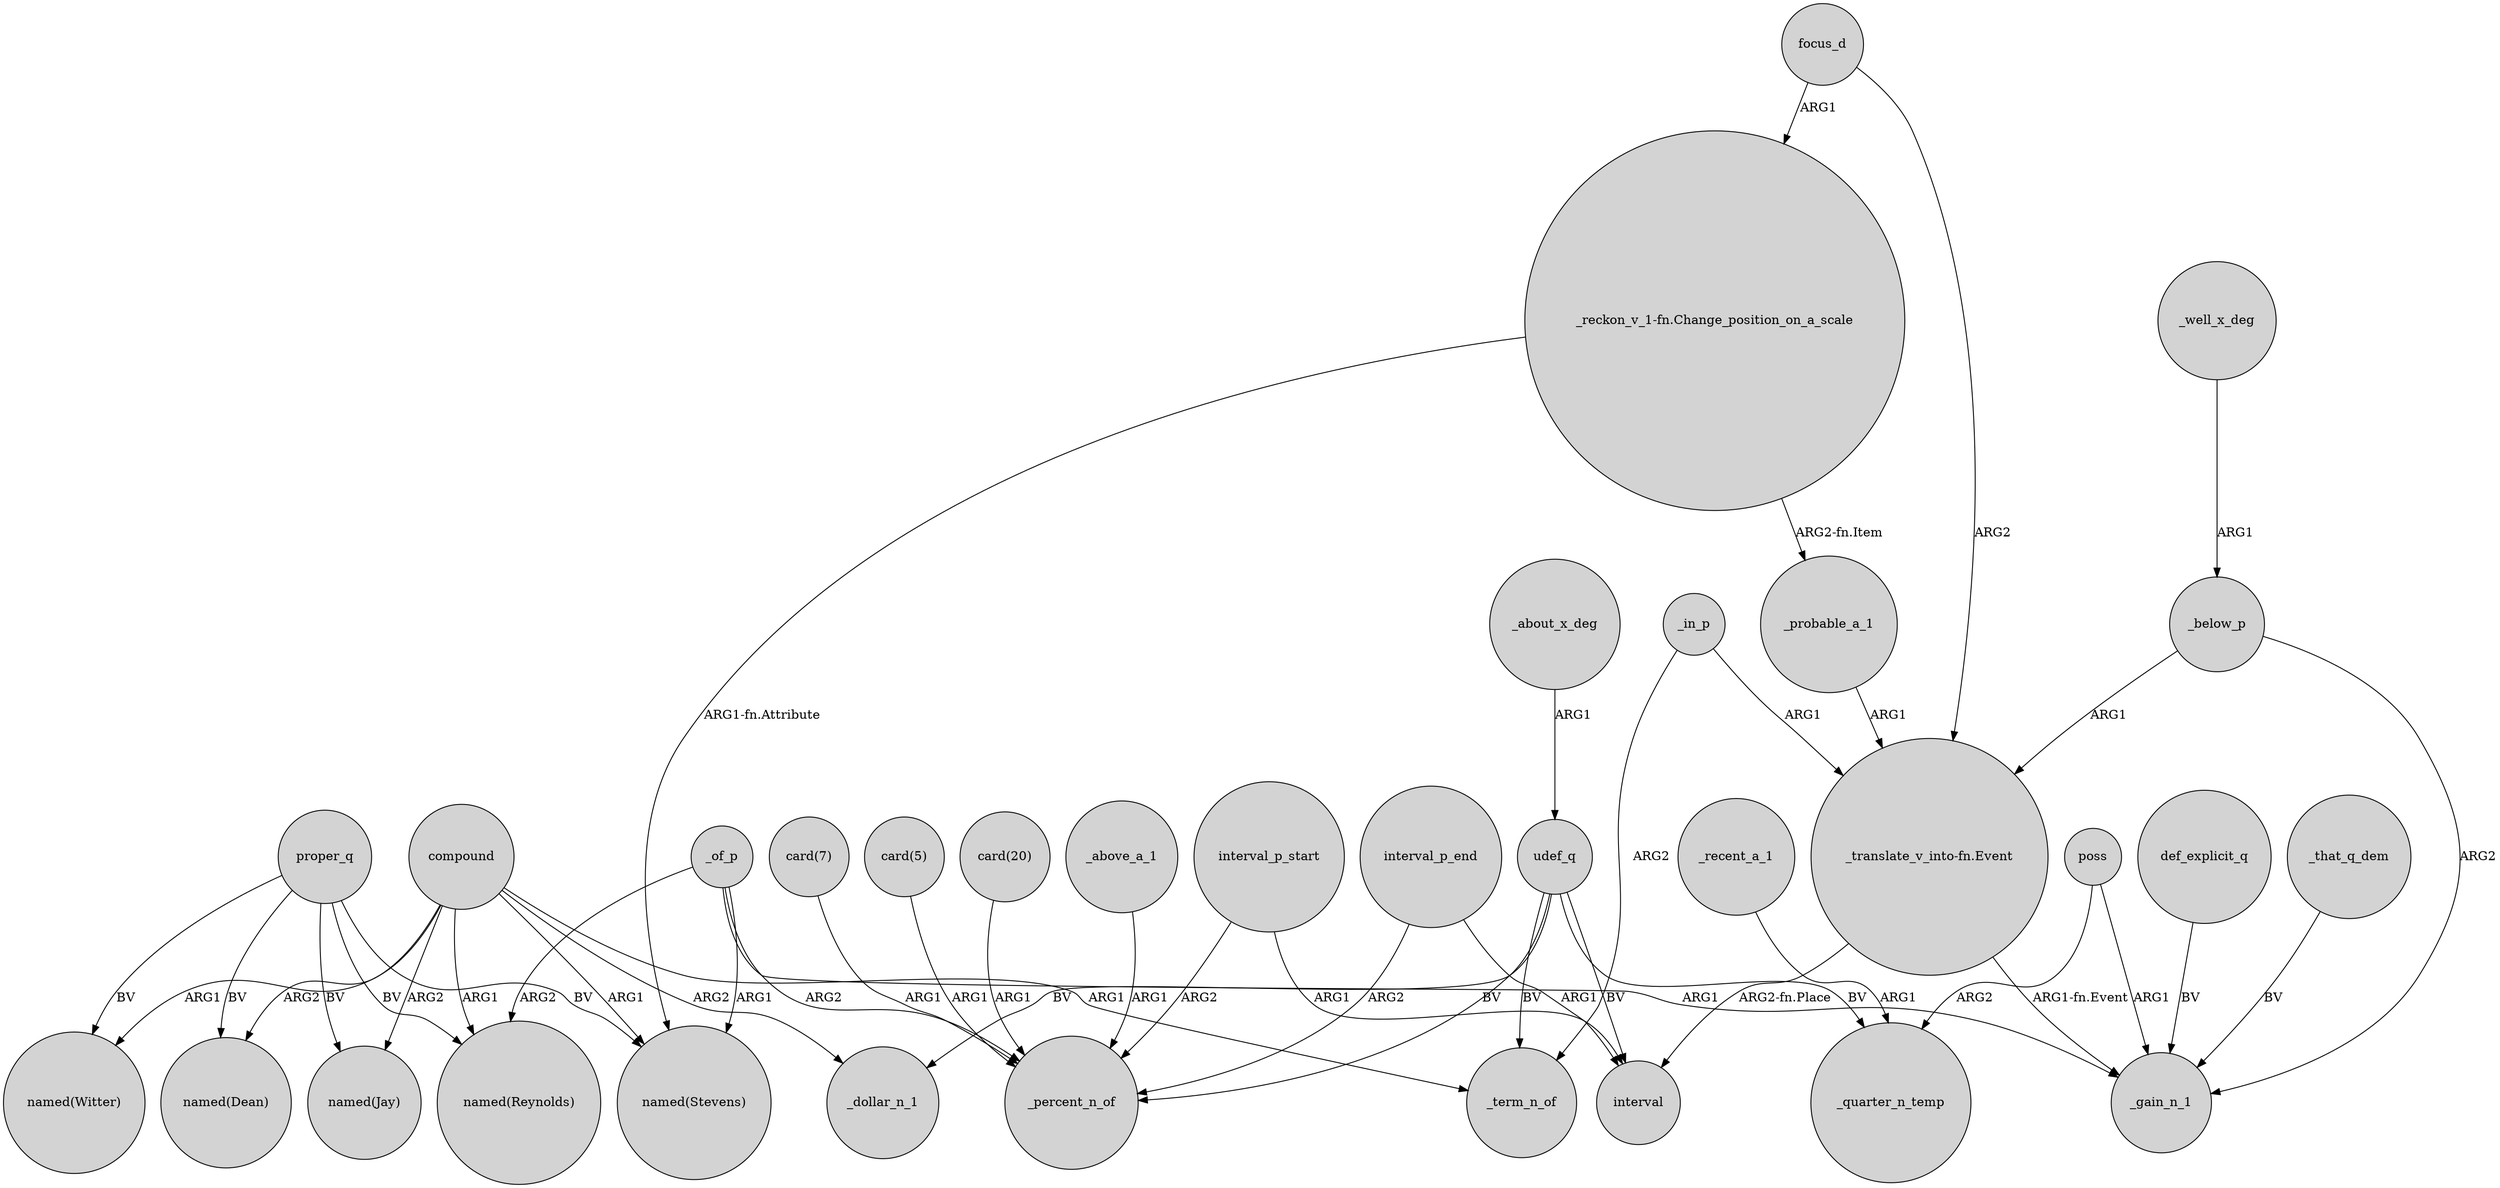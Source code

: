 digraph {
	node [shape=circle style=filled]
	_below_p -> "_translate_v_into-fn.Event" [label=ARG1]
	compound -> "named(Dean)" [label=ARG2]
	udef_q -> _term_n_of [label=BV]
	_probable_a_1 -> "_translate_v_into-fn.Event" [label=ARG1]
	"card(7)" -> _percent_n_of [label=ARG1]
	"card(20)" -> _percent_n_of [label=ARG1]
	"_translate_v_into-fn.Event" -> _gain_n_1 [label="ARG1-fn.Event"]
	_above_a_1 -> _percent_n_of [label=ARG1]
	poss -> _gain_n_1 [label=ARG1]
	_of_p -> "named(Stevens)" [label=ARG1]
	udef_q -> interval [label=BV]
	compound -> _dollar_n_1 [label=ARG2]
	_of_p -> _gain_n_1 [label=ARG1]
	_well_x_deg -> _below_p [label=ARG1]
	def_explicit_q -> _gain_n_1 [label=BV]
	interval_p_start -> interval [label=ARG1]
	proper_q -> "named(Witter)" [label=BV]
	focus_d -> "_translate_v_into-fn.Event" [label=ARG2]
	proper_q -> "named(Jay)" [label=BV]
	_about_x_deg -> udef_q [label=ARG1]
	compound -> _term_n_of [label=ARG1]
	"_reckon_v_1-fn.Change_position_on_a_scale" -> _probable_a_1 [label="ARG2-fn.Item"]
	_in_p -> "_translate_v_into-fn.Event" [label=ARG1]
	interval_p_start -> _percent_n_of [label=ARG2]
	proper_q -> "named(Stevens)" [label=BV]
	_below_p -> _gain_n_1 [label=ARG2]
	_that_q_dem -> _gain_n_1 [label=BV]
	udef_q -> _percent_n_of [label=BV]
	poss -> _quarter_n_temp [label=ARG2]
	udef_q -> _dollar_n_1 [label=BV]
	"card(5)" -> _percent_n_of [label=ARG1]
	proper_q -> "named(Reynolds)" [label=BV]
	_recent_a_1 -> _quarter_n_temp [label=ARG1]
	interval_p_end -> interval [label=ARG1]
	"_translate_v_into-fn.Event" -> interval [label="ARG2-fn.Place"]
	compound -> "named(Jay)" [label=ARG2]
	compound -> "named(Reynolds)" [label=ARG1]
	_in_p -> _term_n_of [label=ARG2]
	udef_q -> _quarter_n_temp [label=BV]
	"_reckon_v_1-fn.Change_position_on_a_scale" -> "named(Stevens)" [label="ARG1-fn.Attribute"]
	interval_p_end -> _percent_n_of [label=ARG2]
	_of_p -> "named(Reynolds)" [label=ARG2]
	proper_q -> "named(Dean)" [label=BV]
	compound -> "named(Witter)" [label=ARG1]
	focus_d -> "_reckon_v_1-fn.Change_position_on_a_scale" [label=ARG1]
	compound -> "named(Stevens)" [label=ARG1]
	_of_p -> _percent_n_of [label=ARG2]
}
